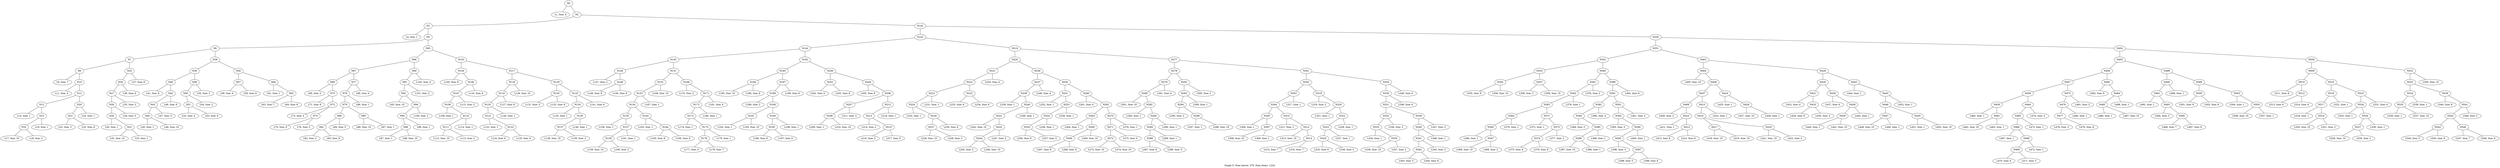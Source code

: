 graph G
{

label="Graph G. Num leaves: 276. Num items: 1224."
R0 ;
R0 [label="R0"] ;
R0 -- L1 ;
L1 [label="L1, Size: 4"] ;
R0 -- N2 ;
N2 [label="N2"] ;
N2 -- N3 ;
N3 [label="N3"] ;
N3 -- L4 ;
L4 [label="L4, Size: 1"] ;
N3 -- N5 ;
N5 [label="N5"] ;
N5 -- N6 ;
N6 [label="N6"] ;
N6 -- N7 ;
N7 [label="N7"] ;
N7 -- N8 ;
N8 [label="N8"] ;
N8 -- L9 ;
L9 [label="L9, Size: 7"] ;
N8 -- N10 ;
N10 [label="N10"] ;
N10 -- L11 ;
L11 [label="L11, Size: 4"] ;
N10 -- N12 ;
N12 [label="N12"] ;
N12 -- N13 ;
N13 [label="N13"] ;
N13 -- L14 ;
L14 [label="L14, Size: 1"] ;
N13 -- N15 ;
N15 [label="N15"] ;
N15 -- N16 ;
N16 [label="N16"] ;
N16 -- L17 ;
L17 [label="L17, Size: 10"] ;
N16 -- L18 ;
L18 [label="L18, Size: 2"] ;
N15 -- L19 ;
L19 [label="L19, Size: 1"] ;
N12 -- N20 ;
N20 [label="N20"] ;
N20 -- N21 ;
N21 [label="N21"] ;
N21 -- L22 ;
L22 [label="L22, Size: 3"] ;
N21 -- L23 ;
L23 [label="L23, Size: 8"] ;
N20 -- L24 ;
L24 [label="L24, Size: 1"] ;
N7 -- N25 ;
N25 [label="N25"] ;
N25 -- N26 ;
N26 [label="N26"] ;
N26 -- N27 ;
N27 [label="N27"] ;
N27 -- N28 ;
N28 [label="N28"] ;
N28 -- N29 ;
N29 [label="N29"] ;
N29 -- L30 ;
L30 [label="L30, Size: 1"] ;
N29 -- N31 ;
N31 [label="N31"] ;
N31 -- L32 ;
L32 [label="L32, Size: 10"] ;
N31 -- L33 ;
L33 [label="L33, Size: 1"] ;
N28 -- L34 ;
L34 [label="L34, Size: 5"] ;
N27 -- L35 ;
L35 [label="L35, Size: 3"] ;
N26 -- L36 ;
L36 [label="L36, Size: 6"] ;
N25 -- L37 ;
L37 [label="L37, Size: 8"] ;
N6 -- N38 ;
N38 [label="N38"] ;
N38 -- N39 ;
N39 [label="N39"] ;
N39 -- N40 ;
N40 [label="N40"] ;
N40 -- L41 ;
L41 [label="L41, Size: 6"] ;
N40 -- N42 ;
N42 [label="N42"] ;
N42 -- N43 ;
N43 [label="N43"] ;
N43 -- N44 ;
N44 [label="N44"] ;
N44 -- L45 ;
L45 [label="L45, Size: 1"] ;
N44 -- L46 ;
L46 [label="L46, Size: 10"] ;
N43 -- L47 ;
L47 [label="L47, Size: 3"] ;
N42 -- L48 ;
L48 [label="L48, Size: 6"] ;
N39 -- N49 ;
N49 [label="N49"] ;
N49 -- N50 ;
N50 [label="N50"] ;
N50 -- N51 ;
N51 [label="N51"] ;
N51 -- L52 ;
L52 [label="L52, Size: 4"] ;
N51 -- L53 ;
L53 [label="L53, Size: 8"] ;
N50 -- L54 ;
L54 [label="L54, Size: 2"] ;
N49 -- L55 ;
L55 [label="L55, Size: 2"] ;
N38 -- N56 ;
N56 [label="N56"] ;
N56 -- N57 ;
N57 [label="N57"] ;
N57 -- L58 ;
L58 [label="L58, Size: 6"] ;
N57 -- L59 ;
L59 [label="L59, Size: 6"] ;
N56 -- N60 ;
N60 [label="N60"] ;
N60 -- L61 ;
L61 [label="L61, Size: 1"] ;
N60 -- N62 ;
N62 [label="N62"] ;
N62 -- L63 ;
L63 [label="L63, Size: 7"] ;
N62 -- L64 ;
L64 [label="L64, Size: 8"] ;
N5 -- N65 ;
N65 [label="N65"] ;
N65 -- N66 ;
N66 [label="N66"] ;
N66 -- N67 ;
N67 [label="N67"] ;
N67 -- N68 ;
N68 [label="N68"] ;
N68 -- L69 ;
L69 [label="L69, Size: 2"] ;
N68 -- N70 ;
N70 [label="N70"] ;
N70 -- L71 ;
L71 [label="L71, Size: 6"] ;
N70 -- N72 ;
N72 [label="N72"] ;
N72 -- L73 ;
L73 [label="L73, Size: 4"] ;
N72 -- N74 ;
N74 [label="N74"] ;
N74 -- L75 ;
L75 [label="L75, Size: 9"] ;
N74 -- L76 ;
L76 [label="L76, Size: 5"] ;
N67 -- N77 ;
N77 [label="N77"] ;
N77 -- N78 ;
N78 [label="N78"] ;
N78 -- N79 ;
N79 [label="N79"] ;
N79 -- N80 ;
N80 [label="N80"] ;
N80 -- N81 ;
N81 [label="N81"] ;
N81 -- L82 ;
L82 [label="L82, Size: 2"] ;
N81 -- L83 ;
L83 [label="L83, Size: 9"] ;
N80 -- L84 ;
L84 [label="L84, Size: 5"] ;
N79 -- N85 ;
N85 [label="N85"] ;
N85 -- L86 ;
L86 [label="L86, Size: 10"] ;
N85 -- L87 ;
L87 [label="L87, Size: 1"] ;
N78 -- L88 ;
L88 [label="L88, Size: 1"] ;
N77 -- L89 ;
L89 [label="L89, Size: 4"] ;
N66 -- N90 ;
N90 [label="N90"] ;
N90 -- N91 ;
N91 [label="N91"] ;
N91 -- N92 ;
N92 [label="N92"] ;
N92 -- L93 ;
L93 [label="L93, Size: 10"] ;
N92 -- N94 ;
N94 [label="N94"] ;
N94 -- N95 ;
N95 [label="N95"] ;
N95 -- N96 ;
N96 [label="N96"] ;
N96 -- L97 ;
L97 [label="L97, Size: 1"] ;
N96 -- L98 ;
L98 [label="L98, Size: 10"] ;
N95 -- L99 ;
L99 [label="L99, Size: 1"] ;
N94 -- L100 ;
L100 [label="L100, Size: 2"] ;
N91 -- L101 ;
L101 [label="L101, Size: 2"] ;
N90 -- L102 ;
L102 [label="L102, Size: 4"] ;
N65 -- N103 ;
N103 [label="N103"] ;
N103 -- N104 ;
N104 [label="N104"] ;
N104 -- L105 ;
L105 [label="L105, Size: 8"] ;
N104 -- N106 ;
N106 [label="N106"] ;
N106 -- N107 ;
N107 [label="N107"] ;
N107 -- N108 ;
N108 [label="N108"] ;
N108 -- L109 ;
L109 [label="L109, Size: 1"] ;
N108 -- N110 ;
N110 [label="N110"] ;
N110 -- N111 ;
N111 [label="N111"] ;
N111 -- L112 ;
L112 [label="L112, Size: 10"] ;
N111 -- L113 ;
L113 [label="L113, Size: 2"] ;
N110 -- L114 ;
L114 [label="L114, Size: 1"] ;
N107 -- L115 ;
L115 [label="L115, Size: 2"] ;
N106 -- L116 ;
L116 [label="L116, Size: 4"] ;
N103 -- N117 ;
N117 [label="N117"] ;
N117 -- N118 ;
N118 [label="N118"] ;
N118 -- N119 ;
N119 [label="N119"] ;
N119 -- N120 ;
N120 [label="N120"] ;
N120 -- N121 ;
N121 [label="N121"] ;
N121 -- L122 ;
L122 [label="L122, Size: 1"] ;
N121 -- N123 ;
N123 [label="N123"] ;
N123 -- L124 ;
L124 [label="L124, Size: 6"] ;
N123 -- L125 ;
L125 [label="L125, Size: 6"] ;
N120 -- L126 ;
L126 [label="L126, Size: 1"] ;
N119 -- L127 ;
L127 [label="L127, Size: 6"] ;
N118 -- L128 ;
L128 [label="L128, Size: 10"] ;
N117 -- N129 ;
N129 [label="N129"] ;
N129 -- N130 ;
N130 [label="N130"] ;
N130 -- L131 ;
L131 [label="L131, Size: 3"] ;
N130 -- L132 ;
L132 [label="L132, Size: 9"] ;
N129 -- N133 ;
N133 [label="N133"] ;
N133 -- N134 ;
N134 [label="N134"] ;
N134 -- L135 ;
L135 [label="L135, Size: 1"] ;
N134 -- N136 ;
N136 [label="N136"] ;
N136 -- N137 ;
N137 [label="N137"] ;
N137 -- L138 ;
L138 [label="L138, Size: 10"] ;
N137 -- L139 ;
L139 [label="L139, Size: 2"] ;
N136 -- L140 ;
L140 [label="L140, Size: 1"] ;
N133 -- L141 ;
L141 [label="L141, Size: 6"] ;
N2 -- N142 ;
N142 [label="N142"] ;
N142 -- N143 ;
N143 [label="N143"] ;
N143 -- N144 ;
N144 [label="N144"] ;
N144 -- N145 ;
N145 [label="N145"] ;
N145 -- N146 ;
N146 [label="N146"] ;
N146 -- L147 ;
L147 [label="L147, Size: 2"] ;
N146 -- N148 ;
N148 [label="N148"] ;
N148 -- L149 ;
L149 [label="L149, Size: 8"] ;
N148 -- L150 ;
L150 [label="L150, Size: 6"] ;
N145 -- N151 ;
N151 [label="N151"] ;
N151 -- N152 ;
N152 [label="N152"] ;
N152 -- N153 ;
N153 [label="N153"] ;
N153 -- N154 ;
N154 [label="N154"] ;
N154 -- N155 ;
N155 [label="N155"] ;
N155 -- L156 ;
L156 [label="L156, Size: 1"] ;
N155 -- N157 ;
N157 [label="N157"] ;
N157 -- N158 ;
N158 [label="N158"] ;
N158 -- L159 ;
L159 [label="L159, Size: 10"] ;
N158 -- L160 ;
L160 [label="L160, Size: 2"] ;
N157 -- L161 ;
L161 [label="L161, Size: 1"] ;
N154 -- N162 ;
N162 [label="N162"] ;
N162 -- L163 ;
L163 [label="L163, Size: 1"] ;
N162 -- N164 ;
N164 [label="N164"] ;
N164 -- L165 ;
L165 [label="L165, Size: 8"] ;
N164 -- L166 ;
L166 [label="L166, Size: 6"] ;
N153 -- L167 ;
L167 [label="L167, Size: 1"] ;
N152 -- L168 ;
L168 [label="L168, Size: 10"] ;
N151 -- N169 ;
N169 [label="N169"] ;
N169 -- L170 ;
L170 [label="L170, Size: 2"] ;
N169 -- N171 ;
N171 [label="N171"] ;
N171 -- N172 ;
N172 [label="N172"] ;
N172 -- N173 ;
N173 [label="N173"] ;
N173 -- L174 ;
L174 [label="L174, Size: 1"] ;
N173 -- N175 ;
N175 [label="N175"] ;
N175 -- N176 ;
N176 [label="N176"] ;
N176 -- L177 ;
L177 [label="L177, Size: 4"] ;
N176 -- L178 ;
L178 [label="L178, Size: 7"] ;
N175 -- L179 ;
L179 [label="L179, Size: 1"] ;
N172 -- L180 ;
L180 [label="L180, Size: 1"] ;
N171 -- L181 ;
L181 [label="L181, Size: 4"] ;
N144 -- N182 ;
N182 [label="N182"] ;
N182 -- N183 ;
N183 [label="N183"] ;
N183 -- N184 ;
N184 [label="N184"] ;
N184 -- L185 ;
L185 [label="L185, Size: 10"] ;
N184 -- L186 ;
L186 [label="L186, Size: 8"] ;
N183 -- N187 ;
N187 [label="N187"] ;
N187 -- N188 ;
N188 [label="N188"] ;
N188 -- L189 ;
L189 [label="L189, Size: 2"] ;
N188 -- N190 ;
N190 [label="N190"] ;
N190 -- N191 ;
N191 [label="N191"] ;
N191 -- L192 ;
L192 [label="L192, Size: 1"] ;
N191 -- L193 ;
L193 [label="L193, Size: 10"] ;
N190 -- N194 ;
N194 [label="N194"] ;
N194 -- N195 ;
N195 [label="N195"] ;
N195 -- L196 ;
L196 [label="L196, Size: 8"] ;
N195 -- L197 ;
L197 [label="L197, Size: 6"] ;
N194 -- L198 ;
L198 [label="L198, Size: 1"] ;
N187 -- L199 ;
L199 [label="L199, Size: 6"] ;
N182 -- N200 ;
N200 [label="N200"] ;
N200 -- N201 ;
N201 [label="N201"] ;
N201 -- L202 ;
L202 [label="L202, Size: 6"] ;
N201 -- L203 ;
L203 [label="L203, Size: 6"] ;
N200 -- N204 ;
N204 [label="N204"] ;
N204 -- L205 ;
L205 [label="L205, Size: 6"] ;
N204 -- N206 ;
N206 [label="N206"] ;
N206 -- N207 ;
N207 [label="N207"] ;
N207 -- N208 ;
N208 [label="N208"] ;
N208 -- L209 ;
L209 [label="L209, Size: 1"] ;
N208 -- L210 ;
L210 [label="L210, Size: 10"] ;
N207 -- L211 ;
L211 [label="L211, Size: 3"] ;
N206 -- N212 ;
N212 [label="N212"] ;
N212 -- N213 ;
N213 [label="N213"] ;
N213 -- L214 ;
L214 [label="L214, Size: 2"] ;
N213 -- N215 ;
N215 [label="N215"] ;
N215 -- L216 ;
L216 [label="L216, Size: 5"] ;
N215 -- L217 ;
L217 [label="L217, Size: 6"] ;
N212 -- L218 ;
L218 [label="L218, Size: 1"] ;
N143 -- N219 ;
N219 [label="N219"] ;
N219 -- N220 ;
N220 [label="N220"] ;
N220 -- N221 ;
N221 [label="N221"] ;
N221 -- N222 ;
N222 [label="N222"] ;
N222 -- N223 ;
N223 [label="N223"] ;
N223 -- N224 ;
N224 [label="N224"] ;
N224 -- L225 ;
L225 [label="L225, Size: 1"] ;
N224 -- N226 ;
N226 [label="N226"] ;
N226 -- N227 ;
N227 [label="N227"] ;
N227 -- L228 ;
L228 [label="L228, Size: 10"] ;
N227 -- L229 ;
L229 [label="L229, Size: 2"] ;
N226 -- L230 ;
L230 [label="L230, Size: 6"] ;
N223 -- L231 ;
L231 [label="L231, Size: 1"] ;
N222 -- N232 ;
N232 [label="N232"] ;
N232 -- L233 ;
L233 [label="L233, Size: 6"] ;
N232 -- L234 ;
L234 [label="L234, Size: 6"] ;
N221 -- L235 ;
L235 [label="L235, Size: 4"] ;
N220 -- N236 ;
N236 [label="N236"] ;
N236 -- N237 ;
N237 [label="N237"] ;
N237 -- N238 ;
N238 [label="N238"] ;
N238 -- L239 ;
L239 [label="L239, Size: 1"] ;
N238 -- N240 ;
N240 [label="N240"] ;
N240 -- N241 ;
N241 [label="N241"] ;
N241 -- L242 ;
L242 [label="L242, Size: 10"] ;
N241 -- N243 ;
N243 [label="N243"] ;
N243 -- N244 ;
N244 [label="N244"] ;
N244 -- L245 ;
L245 [label="L245, Size: 2"] ;
N244 -- L246 ;
L246 [label="L246, Size: 10"] ;
N243 -- L247 ;
L247 [label="L247, Size: 2"] ;
N240 -- L248 ;
L248 [label="L248, Size: 1"] ;
N237 -- L249 ;
L249 [label="L249, Size: 4"] ;
N236 -- N250 ;
N250 [label="N250"] ;
N250 -- N251 ;
N251 [label="N251"] ;
N251 -- L252 ;
L252 [label="L252, Size: 1"] ;
N251 -- N253 ;
N253 [label="N253"] ;
N253 -- N254 ;
N254 [label="N254"] ;
N254 -- N255 ;
N255 [label="N255"] ;
N255 -- L256 ;
L256 [label="L256, Size: 6"] ;
N255 -- L257 ;
L257 [label="L257, Size: 5"] ;
N254 -- L258 ;
L258 [label="L258, Size: 1"] ;
N253 -- L259 ;
L259 [label="L259, Size: 1"] ;
N250 -- N260 ;
N260 [label="N260"] ;
N260 -- L261 ;
L261 [label="L261, Size: 4"] ;
N260 -- N262 ;
N262 [label="N262"] ;
N262 -- N263 ;
N263 [label="N263"] ;
N263 -- L264 ;
L264 [label="L264, Size: 1"] ;
N263 -- N265 ;
N265 [label="N265"] ;
N265 -- N266 ;
N266 [label="N266"] ;
N266 -- L267 ;
L267 [label="L267, Size: 6"] ;
N266 -- L268 ;
L268 [label="L268, Size: 6"] ;
N265 -- L269 ;
L269 [label="L269, Size: 10"] ;
N262 -- N270 ;
N270 [label="N270"] ;
N270 -- N271 ;
N271 [label="N271"] ;
N271 -- N272 ;
N272 [label="N272"] ;
N272 -- L273 ;
L273 [label="L273, Size: 10"] ;
N272 -- L274 ;
L274 [label="L274, Size: 10"] ;
N271 -- L275 ;
L275 [label="L275, Size: 4"] ;
N270 -- L276 ;
L276 [label="L276, Size: 1"] ;
N219 -- N277 ;
N277 [label="N277"] ;
N277 -- N278 ;
N278 [label="N278"] ;
N278 -- N279 ;
N279 [label="N279"] ;
N279 -- N280 ;
N280 [label="N280"] ;
N280 -- L281 ;
L281 [label="L281, Size: 10"] ;
N280 -- N282 ;
N282 [label="N282"] ;
N282 -- L283 ;
L283 [label="L283, Size: 1"] ;
N282 -- N284 ;
N284 [label="N284"] ;
N284 -- N285 ;
N285 [label="N285"] ;
N285 -- N286 ;
N286 [label="N286"] ;
N286 -- L287 ;
L287 [label="L287, Size: 6"] ;
N286 -- L288 ;
L288 [label="L288, Size: 5"] ;
N285 -- L289 ;
L289 [label="L289, Size: 1"] ;
N284 -- L290 ;
L290 [label="L290, Size: 1"] ;
N279 -- L291 ;
L291 [label="L291, Size: 4"] ;
N278 -- N292 ;
N292 [label="N292"] ;
N292 -- N293 ;
N293 [label="N293"] ;
N293 -- N294 ;
N294 [label="N294"] ;
N294 -- L295 ;
L295 [label="L295, Size: 2"] ;
N294 -- N296 ;
N296 [label="N296"] ;
N296 -- L297 ;
L297 [label="L297, Size: 1"] ;
N296 -- L298 ;
L298 [label="L298, Size: 10"] ;
N293 -- L299 ;
L299 [label="L299, Size: 1"] ;
N292 -- L300 ;
L300 [label="L300, Size: 2"] ;
N277 -- N301 ;
N301 [label="N301"] ;
N301 -- N302 ;
N302 [label="N302"] ;
N302 -- N303 ;
N303 [label="N303"] ;
N303 -- N304 ;
N304 [label="N304"] ;
N304 -- N305 ;
N305 [label="N305"] ;
N305 -- L306 ;
L306 [label="L306, Size: 1"] ;
N305 -- N307 ;
N307 [label="N307"] ;
N307 -- L308 ;
L308 [label="L308, Size: 10"] ;
N307 -- L309 ;
L309 [label="L309, Size: 1"] ;
N304 -- N310 ;
N310 [label="N310"] ;
N310 -- L311 ;
L311 [label="L311, Size: 1"] ;
N310 -- N312 ;
N312 [label="N312"] ;
N312 -- L313 ;
L313 [label="L313, Size: 10"] ;
N312 -- N314 ;
N314 [label="N314"] ;
N314 -- L315 ;
L315 [label="L315, Size: 7"] ;
N314 -- L316 ;
L316 [label="L316, Size: 7"] ;
N303 -- L317 ;
L317 [label="L317, Size: 1"] ;
N302 -- N318 ;
N318 [label="N318"] ;
N318 -- L319 ;
L319 [label="L319, Size: 2"] ;
N318 -- N320 ;
N320 [label="N320"] ;
N320 -- L321 ;
L321 [label="L321, Size: 1"] ;
N320 -- N322 ;
N322 [label="N322"] ;
N322 -- N323 ;
N323 [label="N323"] ;
N323 -- N324 ;
N324 [label="N324"] ;
N324 -- L325 ;
L325 [label="L325, Size: 6"] ;
N324 -- L326 ;
L326 [label="L326, Size: 5"] ;
N323 -- L327 ;
L327 [label="L327, Size: 1"] ;
N322 -- L328 ;
L328 [label="L328, Size: 1"] ;
N301 -- N329 ;
N329 [label="N329"] ;
N329 -- N330 ;
N330 [label="N330"] ;
N330 -- N331 ;
N331 [label="N331"] ;
N331 -- N332 ;
N332 [label="N332"] ;
N332 -- N333 ;
N333 [label="N333"] ;
N333 -- L334 ;
L334 [label="L334, Size: 1"] ;
N333 -- N335 ;
N335 [label="N335"] ;
N335 -- L336 ;
L336 [label="L336, Size: 10"] ;
N335 -- L337 ;
L337 [label="L337, Size: 2"] ;
N332 -- L338 ;
L338 [label="L338, Size: 3"] ;
N331 -- N339 ;
N339 [label="N339"] ;
N339 -- N340 ;
N340 [label="N340"] ;
N340 -- N341 ;
N341 [label="N341"] ;
N341 -- N342 ;
N342 [label="N342"] ;
N342 -- L343 ;
L343 [label="L343, Size: 3"] ;
N342 -- L344 ;
L344 [label="L344, Size: 8"] ;
N341 -- L345 ;
L345 [label="L345, Size: 2"] ;
N340 -- L346 ;
L346 [label="L346, Size: 1"] ;
N339 -- L347 ;
L347 [label="L347, Size: 2"] ;
N330 -- L348 ;
L348 [label="L348, Size: 6"] ;
N329 -- L349 ;
L349 [label="L349, Size: 6"] ;
N142 -- N350 ;
N350 [label="N350"] ;
N350 -- N351 ;
N351 [label="N351"] ;
N351 -- N352 ;
N352 [label="N352"] ;
N352 -- N353 ;
N353 [label="N353"] ;
N353 -- N354 ;
N354 [label="N354"] ;
N354 -- L355 ;
L355 [label="L355, Size: 8"] ;
N354 -- L356 ;
L356 [label="L356, Size: 10"] ;
N353 -- N357 ;
N357 [label="N357"] ;
N357 -- L358 ;
L358 [label="L358, Size: 2"] ;
N357 -- L359 ;
L359 [label="L359, Size: 10"] ;
N352 -- N360 ;
N360 [label="N360"] ;
N360 -- N361 ;
N361 [label="N361"] ;
N361 -- N362 ;
N362 [label="N362"] ;
N362 -- N363 ;
N363 [label="N363"] ;
N363 -- N364 ;
N364 [label="N364"] ;
N364 -- N365 ;
N365 [label="N365"] ;
N365 -- L366 ;
L366 [label="L366, Size: 1"] ;
N365 -- N367 ;
N367 [label="N367"] ;
N367 -- L368 ;
L368 [label="L368, Size: 10"] ;
N367 -- L369 ;
L369 [label="L369, Size: 2"] ;
N364 -- L370 ;
L370 [label="L370, Size: 1"] ;
N363 -- N371 ;
N371 [label="N371"] ;
N371 -- L372 ;
L372 [label="L372, Size: 1"] ;
N371 -- N373 ;
N373 [label="N373"] ;
N373 -- N374 ;
N374 [label="N374"] ;
N374 -- L375 ;
L375 [label="L375, Size: 4"] ;
N374 -- L376 ;
L376 [label="L376, Size: 8"] ;
N373 -- L377 ;
L377 [label="L377, Size: 2"] ;
N362 -- L378 ;
L378 [label="L378, Size: 1"] ;
N361 -- L379 ;
L379 [label="L379, Size: 2"] ;
N360 -- N380 ;
N380 [label="N380"] ;
N380 -- N381 ;
N381 [label="N381"] ;
N381 -- N382 ;
N382 [label="N382"] ;
N382 -- N383 ;
N383 [label="N383"] ;
N383 -- L384 ;
L384 [label="L384, Size: 2"] ;
N383 -- N385 ;
N385 [label="N385"] ;
N385 -- N386 ;
N386 [label="N386"] ;
N386 -- L387 ;
L387 [label="L387, Size: 10"] ;
N386 -- L388 ;
L388 [label="L388, Size: 1"] ;
N385 -- L389 ;
L389 [label="L389, Size: 1"] ;
N382 -- L390 ;
L390 [label="L390, Size: 4"] ;
N381 -- N391 ;
N391 [label="N391"] ;
N391 -- N392 ;
N392 [label="N392"] ;
N392 -- L393 ;
L393 [label="L393, Size: 3"] ;
N392 -- N394 ;
N394 [label="N394"] ;
N394 -- N395 ;
N395 [label="N395"] ;
N395 -- L396 ;
L396 [label="L396, Size: 3"] ;
N395 -- N397 ;
N397 [label="N397"] ;
N397 -- L398 ;
L398 [label="L398, Size: 5"] ;
N397 -- L399 ;
L399 [label="L399, Size: 6"] ;
N394 -- L400 ;
L400 [label="L400, Size: 1"] ;
N391 -- L401 ;
L401 [label="L401, Size: 4"] ;
N380 -- L402 ;
L402 [label="L402, Size: 6"] ;
N351 -- N403 ;
N403 [label="N403"] ;
N403 -- N404 ;
N404 [label="N404"] ;
N404 -- L405 ;
L405 [label="L405, Size: 10"] ;
N404 -- N406 ;
N406 [label="N406"] ;
N406 -- N407 ;
N407 [label="N407"] ;
N407 -- N408 ;
N408 [label="N408"] ;
N408 -- L409 ;
L409 [label="L409, Size: 2"] ;
N408 -- N410 ;
N410 [label="N410"] ;
N410 -- L411 ;
L411 [label="L411, Size: 1"] ;
N410 -- N412 ;
N412 [label="N412"] ;
N412 -- L413 ;
L413 [label="L413, Size: 6"] ;
N412 -- L414 ;
L414 [label="L414, Size: 6"] ;
N407 -- N415 ;
N415 [label="N415"] ;
N415 -- N416 ;
N416 [label="N416"] ;
N416 -- N417 ;
N417 [label="N417"] ;
N417 -- L418 ;
L418 [label="L418, Size: 10"] ;
N417 -- L419 ;
L419 [label="L419, Size: 10"] ;
N416 -- N420 ;
N420 [label="N420"] ;
N420 -- L421 ;
L421 [label="L421, Size: 10"] ;
N420 -- L422 ;
L422 [label="L422, Size: 4"] ;
N415 -- L423 ;
L423 [label="L423, Size: 1"] ;
N406 -- N424 ;
N424 [label="N424"] ;
N424 -- L425 ;
L425 [label="L425, Size: 1"] ;
N424 -- N426 ;
N426 [label="N426"] ;
N426 -- L427 ;
L427 [label="L427, Size: 10"] ;
N426 -- L428 ;
L428 [label="L428, Size: 1"] ;
N403 -- N429 ;
N429 [label="N429"] ;
N429 -- N430 ;
N430 [label="N430"] ;
N430 -- N431 ;
N431 [label="N431"] ;
N431 -- L432 ;
L432 [label="L432, Size: 4"] ;
N431 -- N433 ;
N433 [label="N433"] ;
N433 -- L434 ;
L434 [label="L434, Size: 8"] ;
N433 -- L435 ;
L435 [label="L435, Size: 4"] ;
N430 -- N436 ;
N436 [label="N436"] ;
N436 -- L437 ;
L437 [label="L437, Size: 6"] ;
N436 -- N438 ;
N438 [label="N438"] ;
N438 -- N439 ;
N439 [label="N439"] ;
N439 -- L440 ;
L440 [label="L440, Size: 1"] ;
N439 -- L441 ;
L441 [label="L441, Size: 10"] ;
N438 -- L442 ;
L442 [label="L442, Size: 1"] ;
N429 -- N443 ;
N443 [label="N443"] ;
N443 -- L444 ;
L444 [label="L444, Size: 1"] ;
N443 -- N445 ;
N445 [label="N445"] ;
N445 -- N446 ;
N446 [label="N446"] ;
N446 -- N447 ;
N447 [label="N447"] ;
N447 -- L448 ;
L448 [label="L448, Size: 10"] ;
N447 -- L449 ;
L449 [label="L449, Size: 1"] ;
N446 -- N450 ;
N450 [label="N450"] ;
N450 -- L451 ;
L451 [label="L451, Size: 1"] ;
N450 -- L452 ;
L452 [label="L452, Size: 10"] ;
N445 -- L453 ;
L453 [label="L453, Size: 1"] ;
N350 -- N454 ;
N454 [label="N454"] ;
N454 -- N455 ;
N455 [label="N455"] ;
N455 -- N456 ;
N456 [label="N456"] ;
N456 -- N457 ;
N457 [label="N457"] ;
N457 -- N458 ;
N458 [label="N458"] ;
N458 -- N459 ;
N459 [label="N459"] ;
N459 -- L460 ;
L460 [label="L460, Size: 1"] ;
N459 -- N461 ;
N461 [label="N461"] ;
N461 -- L462 ;
L462 [label="L462, Size: 10"] ;
N461 -- L463 ;
L463 [label="L463, Size: 1"] ;
N458 -- N464 ;
N464 [label="N464"] ;
N464 -- N465 ;
N465 [label="N465"] ;
N465 -- N466 ;
N466 [label="N466"] ;
N466 -- L467 ;
L467 [label="L467, Size: 1"] ;
N466 -- N468 ;
N468 [label="N468"] ;
N468 -- N469 ;
N469 [label="N469"] ;
N469 -- L470 ;
L470 [label="L470, Size: 6"] ;
N469 -- L471 ;
L471 [label="L471, Size: 5"] ;
N468 -- L472 ;
L472 [label="L472, Size: 1"] ;
N465 -- L473 ;
L473 [label="L473, Size: 1"] ;
N464 -- L474 ;
L474 [label="L474, Size: 4"] ;
N457 -- N475 ;
N475 [label="N475"] ;
N475 -- N476 ;
N476 [label="N476"] ;
N476 -- N477 ;
N477 [label="N477"] ;
N477 -- L478 ;
L478 [label="L478, Size: 3"] ;
N477 -- L479 ;
L479 [label="L479, Size: 8"] ;
N476 -- L480 ;
L480 [label="L480, Size: 1"] ;
N475 -- L481 ;
L481 [label="L481, Size: 2"] ;
N456 -- N482 ;
N482 [label="N482"] ;
N482 -- L483 ;
L483 [label="L483, Size: 6"] ;
N482 -- N484 ;
N484 [label="N484"] ;
N484 -- N485 ;
N485 [label="N485"] ;
N485 -- L486 ;
L486 [label="L486, Size: 1"] ;
N485 -- L487 ;
L487 [label="L487, Size: 10"] ;
N484 -- L488 ;
L488 [label="L488, Size: 1"] ;
N455 -- N489 ;
N489 [label="N489"] ;
N489 -- N490 ;
N490 [label="N490"] ;
N490 -- N491 ;
N491 [label="N491"] ;
N491 -- L492 ;
L492 [label="L492, Size: 1"] ;
N491 -- N493 ;
N493 [label="N493"] ;
N493 -- L494 ;
L494 [label="L494, Size: 3"] ;
N493 -- N495 ;
N495 [label="N495"] ;
N495 -- L496 ;
L496 [label="L496, Size: 7"] ;
N495 -- L497 ;
L497 [label="L497, Size: 6"] ;
N490 -- L498 ;
L498 [label="L498, Size: 1"] ;
N489 -- N499 ;
N499 [label="N499"] ;
N499 -- N500 ;
N500 [label="N500"] ;
N500 -- L501 ;
L501 [label="L501, Size: 8"] ;
N500 -- L502 ;
L502 [label="L502, Size: 6"] ;
N499 -- N503 ;
N503 [label="N503"] ;
N503 -- L504 ;
L504 [label="L504, Size: 1"] ;
N503 -- N505 ;
N505 [label="N505"] ;
N505 -- L506 ;
L506 [label="L506, Size: 10"] ;
N505 -- L507 ;
L507 [label="L507, Size: 1"] ;
N454 -- N508 ;
N508 [label="N508"] ;
N508 -- N509 ;
N509 [label="N509"] ;
N509 -- N510 ;
N510 [label="N510"] ;
N510 -- L511 ;
L511 [label="L511, Size: 8"] ;
N510 -- N512 ;
N512 [label="N512"] ;
N512 -- L513 ;
L513 [label="L513, Size: 6"] ;
N512 -- L514 ;
L514 [label="L514, Size: 6"] ;
N509 -- N515 ;
N515 [label="N515"] ;
N515 -- N516 ;
N516 [label="N516"] ;
N516 -- N517 ;
N517 [label="N517"] ;
N517 -- L518 ;
L518 [label="L518, Size: 1"] ;
N517 -- N519 ;
N519 [label="N519"] ;
N519 -- L520 ;
L520 [label="L520, Size: 10"] ;
N519 -- L521 ;
L521 [label="L521, Size: 2"] ;
N516 -- L522 ;
L522 [label="L522, Size: 1"] ;
N515 -- N523 ;
N523 [label="N523"] ;
N523 -- N524 ;
N524 [label="N524"] ;
N524 -- L525 ;
L525 [label="L525, Size: 1"] ;
N524 -- N526 ;
N526 [label="N526"] ;
N526 -- N527 ;
N527 [label="N527"] ;
N527 -- L528 ;
L528 [label="L528, Size: 10"] ;
N527 -- L529 ;
L529 [label="L529, Size: 2"] ;
N526 -- L530 ;
L530 [label="L530, Size: 1"] ;
N523 -- L531 ;
L531 [label="L531, Size: 4"] ;
N508 -- N532 ;
N532 [label="N532"] ;
N532 -- N533 ;
N533 [label="N533"] ;
N533 -- N534 ;
N534 [label="N534"] ;
N534 -- N535 ;
N535 [label="N535"] ;
N535 -- L536 ;
L536 [label="L536, Size: 1"] ;
N535 -- L537 ;
L537 [label="L537, Size: 10"] ;
N534 -- L538 ;
L538 [label="L538, Size: 1"] ;
N533 -- N539 ;
N539 [label="N539"] ;
N539 -- L540 ;
L540 [label="L540, Size: 8"] ;
N539 -- N541 ;
N541 [label="N541"] ;
N541 -- N542 ;
N542 [label="N542"] ;
N542 -- N543 ;
N543 [label="N543"] ;
N543 -- L544 ;
L544 [label="L544, Size: 3"] ;
N543 -- L545 ;
L545 [label="L545, Size: 9"] ;
N542 -- N546 ;
N546 [label="N546"] ;
N546 -- L547 ;
L547 [label="L547, Size: 7"] ;
N546 -- L548 ;
L548 [label="L548, Size: 4"] ;
N541 -- L549 ;
L549 [label="L549, Size: 3"] ;
N532 -- L550 ;
L550 [label="L550, Size: 10"] ;

}

